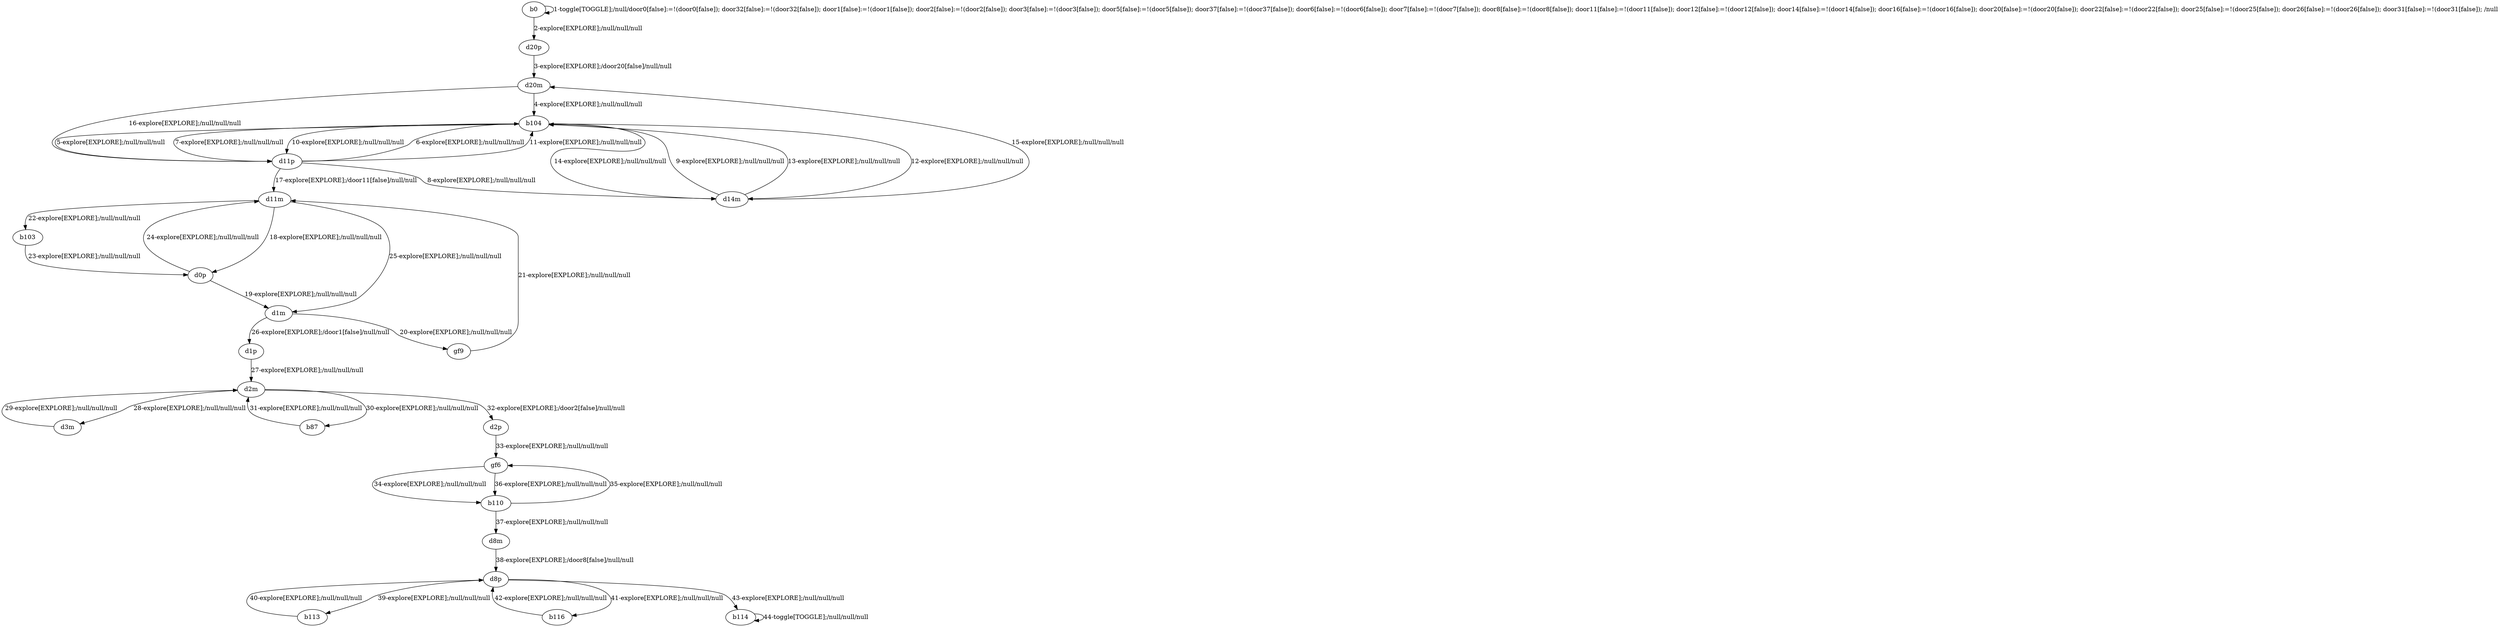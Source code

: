 # Total number of goals covered by this test: 1
# b114 --> b114

digraph g {
"b0" -> "b0" [label = "1-toggle[TOGGLE];/null/door0[false]:=!(door0[false]); door32[false]:=!(door32[false]); door1[false]:=!(door1[false]); door2[false]:=!(door2[false]); door3[false]:=!(door3[false]); door5[false]:=!(door5[false]); door37[false]:=!(door37[false]); door6[false]:=!(door6[false]); door7[false]:=!(door7[false]); door8[false]:=!(door8[false]); door11[false]:=!(door11[false]); door12[false]:=!(door12[false]); door14[false]:=!(door14[false]); door16[false]:=!(door16[false]); door20[false]:=!(door20[false]); door22[false]:=!(door22[false]); door25[false]:=!(door25[false]); door26[false]:=!(door26[false]); door31[false]:=!(door31[false]); /null"];
"b0" -> "d20p" [label = "2-explore[EXPLORE];/null/null/null"];
"d20p" -> "d20m" [label = "3-explore[EXPLORE];/door20[false]/null/null"];
"d20m" -> "b104" [label = "4-explore[EXPLORE];/null/null/null"];
"b104" -> "d11p" [label = "5-explore[EXPLORE];/null/null/null"];
"d11p" -> "b104" [label = "6-explore[EXPLORE];/null/null/null"];
"b104" -> "d11p" [label = "7-explore[EXPLORE];/null/null/null"];
"d11p" -> "d14m" [label = "8-explore[EXPLORE];/null/null/null"];
"d14m" -> "b104" [label = "9-explore[EXPLORE];/null/null/null"];
"b104" -> "d11p" [label = "10-explore[EXPLORE];/null/null/null"];
"d11p" -> "b104" [label = "11-explore[EXPLORE];/null/null/null"];
"b104" -> "d14m" [label = "12-explore[EXPLORE];/null/null/null"];
"d14m" -> "b104" [label = "13-explore[EXPLORE];/null/null/null"];
"b104" -> "d14m" [label = "14-explore[EXPLORE];/null/null/null"];
"d14m" -> "d20m" [label = "15-explore[EXPLORE];/null/null/null"];
"d20m" -> "d11p" [label = "16-explore[EXPLORE];/null/null/null"];
"d11p" -> "d11m" [label = "17-explore[EXPLORE];/door11[false]/null/null"];
"d11m" -> "d0p" [label = "18-explore[EXPLORE];/null/null/null"];
"d0p" -> "d1m" [label = "19-explore[EXPLORE];/null/null/null"];
"d1m" -> "gf9" [label = "20-explore[EXPLORE];/null/null/null"];
"gf9" -> "d11m" [label = "21-explore[EXPLORE];/null/null/null"];
"d11m" -> "b103" [label = "22-explore[EXPLORE];/null/null/null"];
"b103" -> "d0p" [label = "23-explore[EXPLORE];/null/null/null"];
"d0p" -> "d11m" [label = "24-explore[EXPLORE];/null/null/null"];
"d11m" -> "d1m" [label = "25-explore[EXPLORE];/null/null/null"];
"d1m" -> "d1p" [label = "26-explore[EXPLORE];/door1[false]/null/null"];
"d1p" -> "d2m" [label = "27-explore[EXPLORE];/null/null/null"];
"d2m" -> "d3m" [label = "28-explore[EXPLORE];/null/null/null"];
"d3m" -> "d2m" [label = "29-explore[EXPLORE];/null/null/null"];
"d2m" -> "b87" [label = "30-explore[EXPLORE];/null/null/null"];
"b87" -> "d2m" [label = "31-explore[EXPLORE];/null/null/null"];
"d2m" -> "d2p" [label = "32-explore[EXPLORE];/door2[false]/null/null"];
"d2p" -> "gf6" [label = "33-explore[EXPLORE];/null/null/null"];
"gf6" -> "b110" [label = "34-explore[EXPLORE];/null/null/null"];
"b110" -> "gf6" [label = "35-explore[EXPLORE];/null/null/null"];
"gf6" -> "b110" [label = "36-explore[EXPLORE];/null/null/null"];
"b110" -> "d8m" [label = "37-explore[EXPLORE];/null/null/null"];
"d8m" -> "d8p" [label = "38-explore[EXPLORE];/door8[false]/null/null"];
"d8p" -> "b113" [label = "39-explore[EXPLORE];/null/null/null"];
"b113" -> "d8p" [label = "40-explore[EXPLORE];/null/null/null"];
"d8p" -> "b116" [label = "41-explore[EXPLORE];/null/null/null"];
"b116" -> "d8p" [label = "42-explore[EXPLORE];/null/null/null"];
"d8p" -> "b114" [label = "43-explore[EXPLORE];/null/null/null"];
"b114" -> "b114" [label = "44-toggle[TOGGLE];/null/null/null"];
}